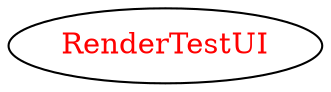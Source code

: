 digraph dependencyGraph {
 concentrate=true;
 ranksep="2.0";
 rankdir="LR"; 
 splines="ortho";
"RenderTestUI" [fontcolor="red"];
}